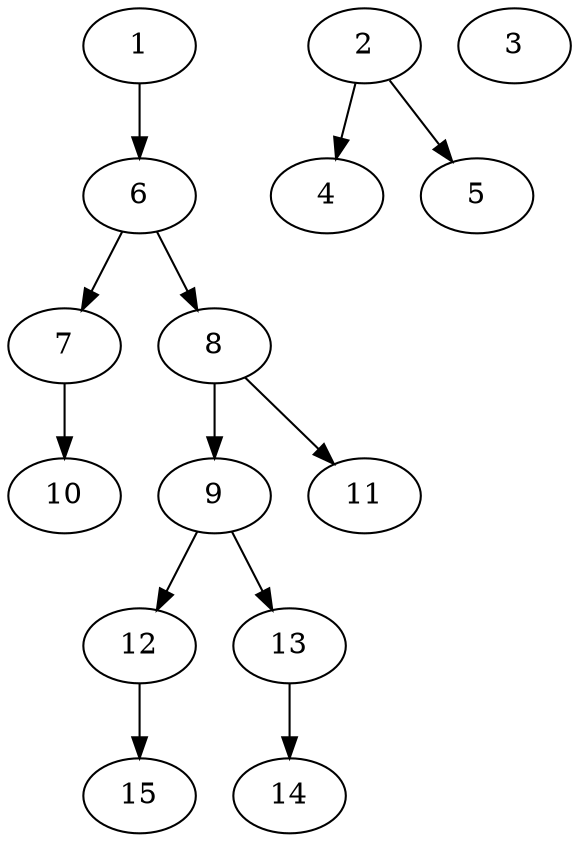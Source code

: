 // DAG (tier=1-easy, mode=compute, n=15, ccr=0.268, fat=0.491, density=0.257, regular=0.688, jump=0.064, mindata=262144, maxdata=2097152)
// DAG automatically generated by daggen at Sun Aug 24 16:33:32 2025
// /home/ermia/Project/Environments/daggen/bin/daggen --dot --ccr 0.268 --fat 0.491 --regular 0.688 --density 0.257 --jump 0.064 --mindata 262144 --maxdata 2097152 -n 15 
digraph G {
  1 [size="22516018604297924", alpha="0.03", expect_size="11258009302148962"]
  1 -> 6 [size ="14067905331200"]
  2 [size="161671983589752832", alpha="0.03", expect_size="80835991794876416"]
  2 -> 4 [size ="2374177390592"]
  2 -> 5 [size ="2374177390592"]
  3 [size="2153005452303007744", alpha="0.13", expect_size="1076502726151503872"]
  4 [size="1382086934838675", alpha="0.11", expect_size="691043467419337"]
  5 [size="1827733408806076416", alpha="0.06", expect_size="913866704403038208"]
  6 [size="2092122860658098176", alpha="0.08", expect_size="1046061430329049088"]
  6 -> 7 [size ="13086236868608"]
  6 -> 8 [size ="13086236868608"]
  7 [size="3362272033718140928", alpha="0.15", expect_size="1681136016859070464"]
  7 -> 10 [size ="17954716516352"]
  8 [size="2183884744595341312", alpha="0.03", expect_size="1091942372297670656"]
  8 -> 9 [size ="13466140147712"]
  8 -> 11 [size ="13466140147712"]
  9 [size="45879520374565776", alpha="0.19", expect_size="22939760187282888"]
  9 -> 12 [size ="22837985280000"]
  9 -> 13 [size ="22837985280000"]
  10 [size="3998480334848000000", alpha="0.06", expect_size="1999240167424000000"]
  11 [size="28858077557435336", alpha="0.15", expect_size="14429038778717668"]
  12 [size="24089743271625", alpha="0.11", expect_size="12044871635812"]
  12 -> 15 [size ="725077721088"]
  13 [size="21364912779712512", alpha="0.02", expect_size="10682456389856256"]
  13 -> 14 [size ="13338901741568"]
  14 [size="54314219640982168", alpha="0.09", expect_size="27157109820491084"]
  15 [size="1070527257897728", alpha="0.08", expect_size="535263628948864"]
}
